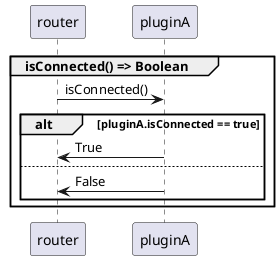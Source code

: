 @startuml

group isConnected() => Boolean
  router -> pluginA : isConnected()
  alt pluginA.isConnected == true
      pluginA -> router : True
  else
      pluginA -> router : False
  end
end

@enduml
